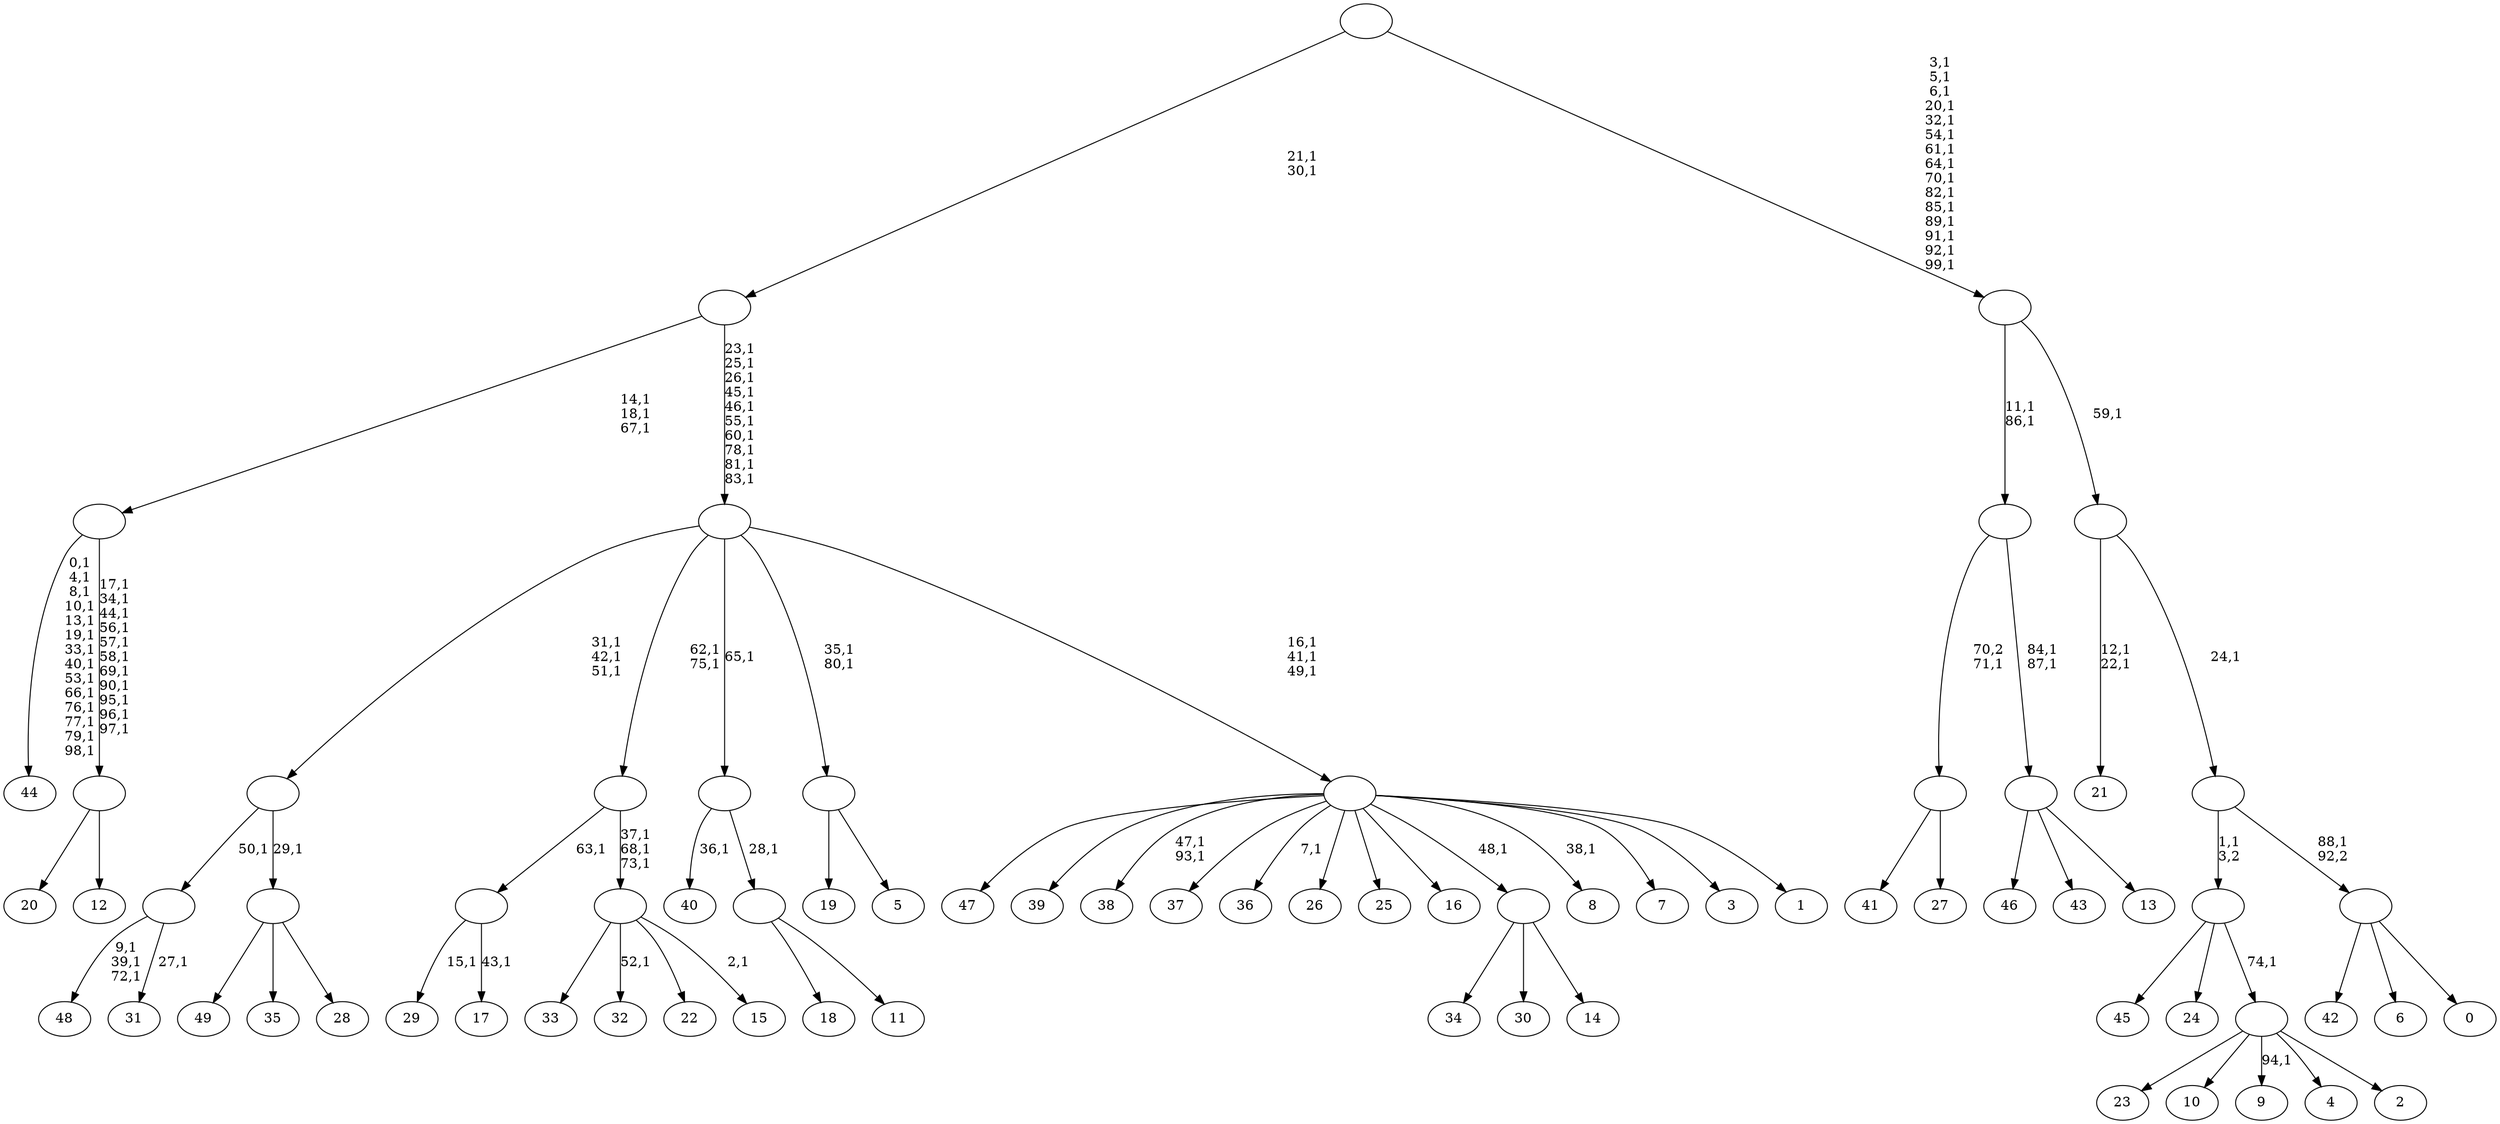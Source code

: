 digraph T {
	150 [label="49"]
	149 [label="48"]
	145 [label="47"]
	144 [label="46"]
	143 [label="45"]
	142 [label="44"]
	127 [label="43"]
	126 [label="42"]
	125 [label="41"]
	124 [label="40"]
	122 [label="39"]
	121 [label="38"]
	118 [label="37"]
	117 [label="36"]
	115 [label="35"]
	114 [label="34"]
	113 [label="33"]
	112 [label="32"]
	110 [label="31"]
	108 [label=""]
	107 [label="30"]
	106 [label="29"]
	104 [label="28"]
	103 [label=""]
	102 [label=""]
	99 [label="27"]
	98 [label=""]
	97 [label="26"]
	96 [label="25"]
	95 [label="24"]
	94 [label="23"]
	93 [label="22"]
	92 [label="21"]
	89 [label="20"]
	88 [label="19"]
	87 [label="18"]
	86 [label="17"]
	84 [label=""]
	83 [label="16"]
	82 [label="15"]
	80 [label=""]
	77 [label=""]
	75 [label="14"]
	74 [label=""]
	73 [label="13"]
	72 [label=""]
	70 [label=""]
	68 [label="12"]
	67 [label=""]
	56 [label=""]
	53 [label="11"]
	52 [label=""]
	51 [label=""]
	50 [label="10"]
	49 [label="9"]
	47 [label="8"]
	45 [label="7"]
	44 [label="6"]
	43 [label="5"]
	42 [label=""]
	40 [label="4"]
	39 [label="3"]
	38 [label="2"]
	37 [label=""]
	36 [label=""]
	35 [label="1"]
	34 [label=""]
	31 [label=""]
	21 [label=""]
	19 [label="0"]
	18 [label=""]
	17 [label=""]
	16 [label=""]
	15 [label=""]
	0 [label=""]
	108 -> 110 [label="27,1"]
	108 -> 149 [label="9,1\n39,1\n72,1"]
	103 -> 150 [label=""]
	103 -> 115 [label=""]
	103 -> 104 [label=""]
	102 -> 108 [label="50,1"]
	102 -> 103 [label="29,1"]
	98 -> 125 [label=""]
	98 -> 99 [label=""]
	84 -> 86 [label="43,1"]
	84 -> 106 [label="15,1"]
	80 -> 82 [label="2,1"]
	80 -> 112 [label="52,1"]
	80 -> 113 [label=""]
	80 -> 93 [label=""]
	77 -> 80 [label="37,1\n68,1\n73,1"]
	77 -> 84 [label="63,1"]
	74 -> 114 [label=""]
	74 -> 107 [label=""]
	74 -> 75 [label=""]
	72 -> 144 [label=""]
	72 -> 127 [label=""]
	72 -> 73 [label=""]
	70 -> 72 [label="84,1\n87,1"]
	70 -> 98 [label="70,2\n71,1"]
	67 -> 89 [label=""]
	67 -> 68 [label=""]
	56 -> 67 [label="17,1\n34,1\n44,1\n56,1\n57,1\n58,1\n69,1\n90,1\n95,1\n96,1\n97,1"]
	56 -> 142 [label="0,1\n4,1\n8,1\n10,1\n13,1\n19,1\n33,1\n40,1\n53,1\n66,1\n76,1\n77,1\n79,1\n98,1"]
	52 -> 87 [label=""]
	52 -> 53 [label=""]
	51 -> 124 [label="36,1"]
	51 -> 52 [label="28,1"]
	42 -> 88 [label=""]
	42 -> 43 [label=""]
	37 -> 49 [label="94,1"]
	37 -> 94 [label=""]
	37 -> 50 [label=""]
	37 -> 40 [label=""]
	37 -> 38 [label=""]
	36 -> 143 [label=""]
	36 -> 95 [label=""]
	36 -> 37 [label="74,1"]
	34 -> 47 [label="38,1"]
	34 -> 117 [label="7,1"]
	34 -> 121 [label="47,1\n93,1"]
	34 -> 145 [label=""]
	34 -> 122 [label=""]
	34 -> 118 [label=""]
	34 -> 97 [label=""]
	34 -> 96 [label=""]
	34 -> 83 [label=""]
	34 -> 74 [label="48,1"]
	34 -> 45 [label=""]
	34 -> 39 [label=""]
	34 -> 35 [label=""]
	31 -> 34 [label="16,1\n41,1\n49,1"]
	31 -> 42 [label="35,1\n80,1"]
	31 -> 77 [label="62,1\n75,1"]
	31 -> 102 [label="31,1\n42,1\n51,1"]
	31 -> 51 [label="65,1"]
	21 -> 31 [label="23,1\n25,1\n26,1\n45,1\n46,1\n55,1\n60,1\n78,1\n81,1\n83,1"]
	21 -> 56 [label="14,1\n18,1\n67,1"]
	18 -> 126 [label=""]
	18 -> 44 [label=""]
	18 -> 19 [label=""]
	17 -> 36 [label="1,1\n3,2"]
	17 -> 18 [label="88,1\n92,2"]
	16 -> 92 [label="12,1\n22,1"]
	16 -> 17 [label="24,1"]
	15 -> 70 [label="11,1\n86,1"]
	15 -> 16 [label="59,1"]
	0 -> 15 [label="3,1\n5,1\n6,1\n20,1\n32,1\n54,1\n61,1\n64,1\n70,1\n82,1\n85,1\n89,1\n91,1\n92,1\n99,1"]
	0 -> 21 [label="21,1\n30,1"]
}

